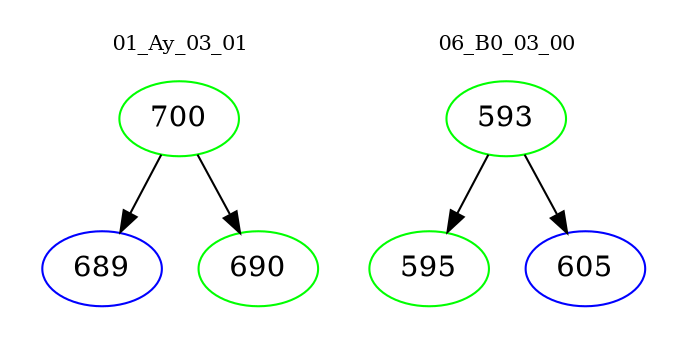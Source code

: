digraph{
subgraph cluster_0 {
color = white
label = "01_Ay_03_01";
fontsize=10;
T0_700 [label="700", color="green"]
T0_700 -> T0_689 [color="black"]
T0_689 [label="689", color="blue"]
T0_700 -> T0_690 [color="black"]
T0_690 [label="690", color="green"]
}
subgraph cluster_1 {
color = white
label = "06_B0_03_00";
fontsize=10;
T1_593 [label="593", color="green"]
T1_593 -> T1_595 [color="black"]
T1_595 [label="595", color="green"]
T1_593 -> T1_605 [color="black"]
T1_605 [label="605", color="blue"]
}
}
